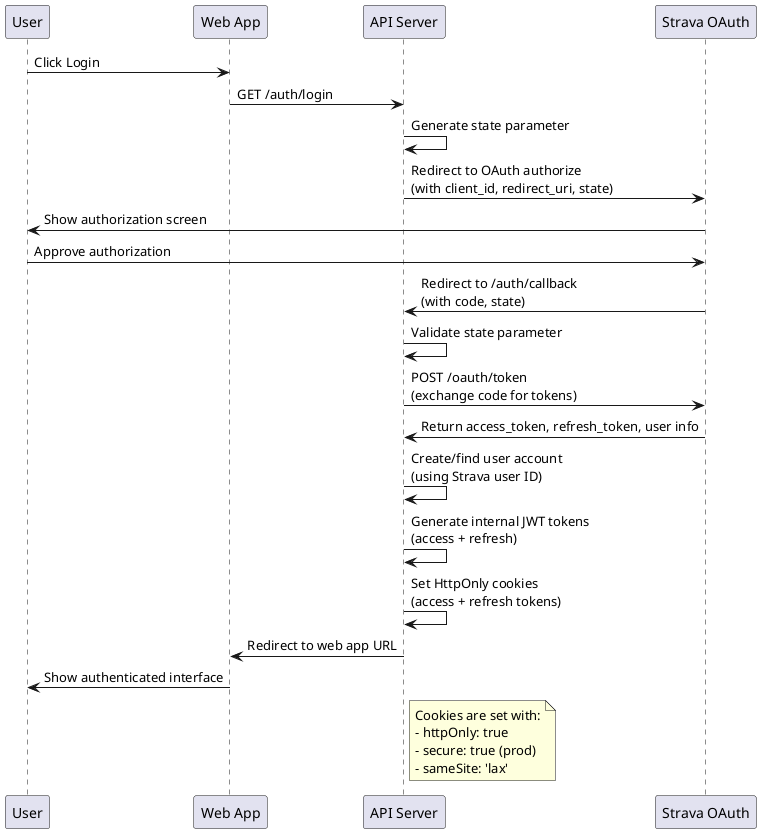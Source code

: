 @startuml Web App Authentication Flow

participant User
participant "Web App" as WebApp
participant "API Server" as API
participant "Strava OAuth" as Strava

User -> WebApp: Click Login
WebApp -> API: GET /auth/login
API -> API: Generate state parameter
API -> Strava: Redirect to OAuth authorize\n(with client_id, redirect_uri, state)
Strava -> User: Show authorization screen
User -> Strava: Approve authorization
Strava -> API: Redirect to /auth/callback\n(with code, state)
API -> API: Validate state parameter
API -> Strava: POST /oauth/token\n(exchange code for tokens)
Strava -> API: Return access_token, refresh_token, user info
API -> API: Create/find user account\n(using Strava user ID)
API -> API: Generate internal JWT tokens\n(access + refresh)
API -> API: Set HttpOnly cookies\n(access + refresh tokens)
API -> WebApp: Redirect to web app URL
WebApp -> User: Show authenticated interface

note right of API
  Cookies are set with:
  - httpOnly: true
  - secure: true (prod)
  - sameSite: 'lax'
end note

@enduml

